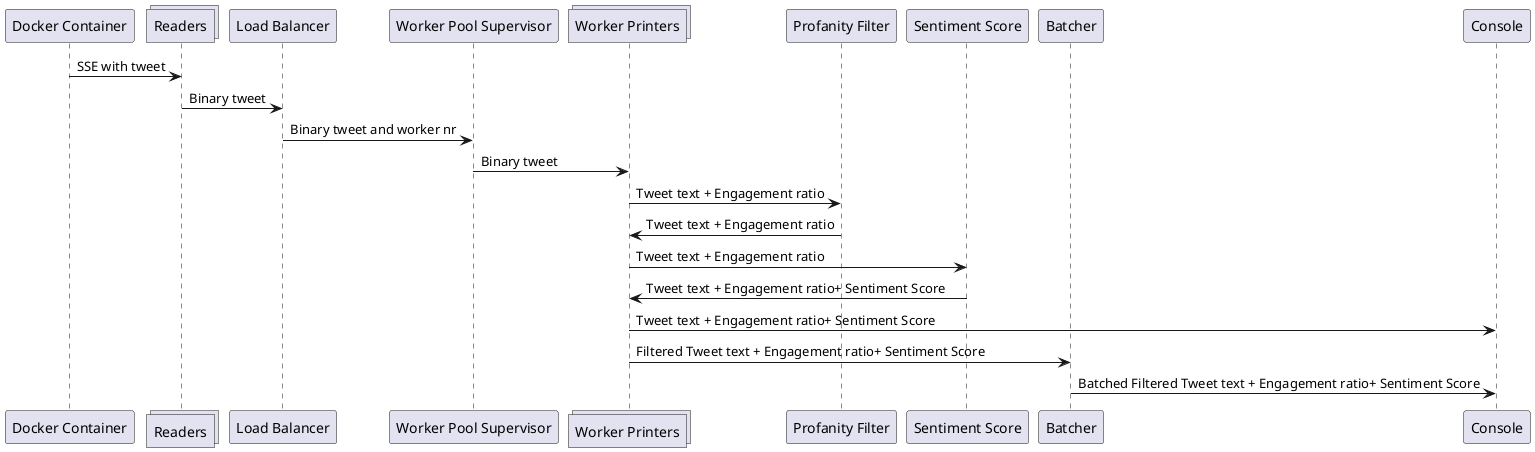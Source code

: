 @startuml
participant "Docker Container" as DC
collections "Readers" as R
participant "Load Balancer" as LB
participant "Worker Pool Supervisor" as PS
collections "Worker Printers" as PW
participant "Profanity Filter" as PF
participant "Sentiment Score" as SS
participant "Batcher" as B
participant "Console" as C

DC -> R: SSE with tweet
R -> LB: Binary tweet
LB -> PS: Binary tweet and worker nr
PS -> PW: Binary tweet
PW -> PF: Tweet text + Engagement ratio
PF -> PW: Tweet text + Engagement ratio
PW -> SS: Tweet text + Engagement ratio
SS -> PW: Tweet text + Engagement ratio+ Sentiment Score
PW -> C: Tweet text + Engagement ratio+ Sentiment Score
PW -> B: Filtered Tweet text + Engagement ratio+ Sentiment Score
B -> C: Batched Filtered Tweet text + Engagement ratio+ Sentiment Score
@enduml